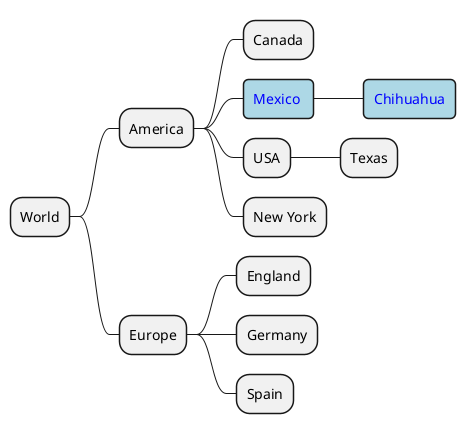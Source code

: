 {
  "sha1": "91l7ufd7bnrajckya7qck6sdrfi620m",
  "insertion": {
    "when": "2024-05-30T20:48:21.582Z",
    "url": "https://forum.plantuml.net/12422/beta-style-improve-descendant-pseudo-selector-on-mindmap?show=16276#c16276",
    "user": "plantuml@gmail.com"
  }
}
@startmindmap
<style>
.mexicoStyle * {
     BackgroundColor lightblue
     FontColor Blue
     RoundCorner 10
}
</style>
* World
** America
*** Canada
*** Mexico <<mexicoStyle>>
**** Chihuahua
*** USA
**** Texas
*** New York
** Europe
*** England
*** Germany
*** Spain
@endmindmap
